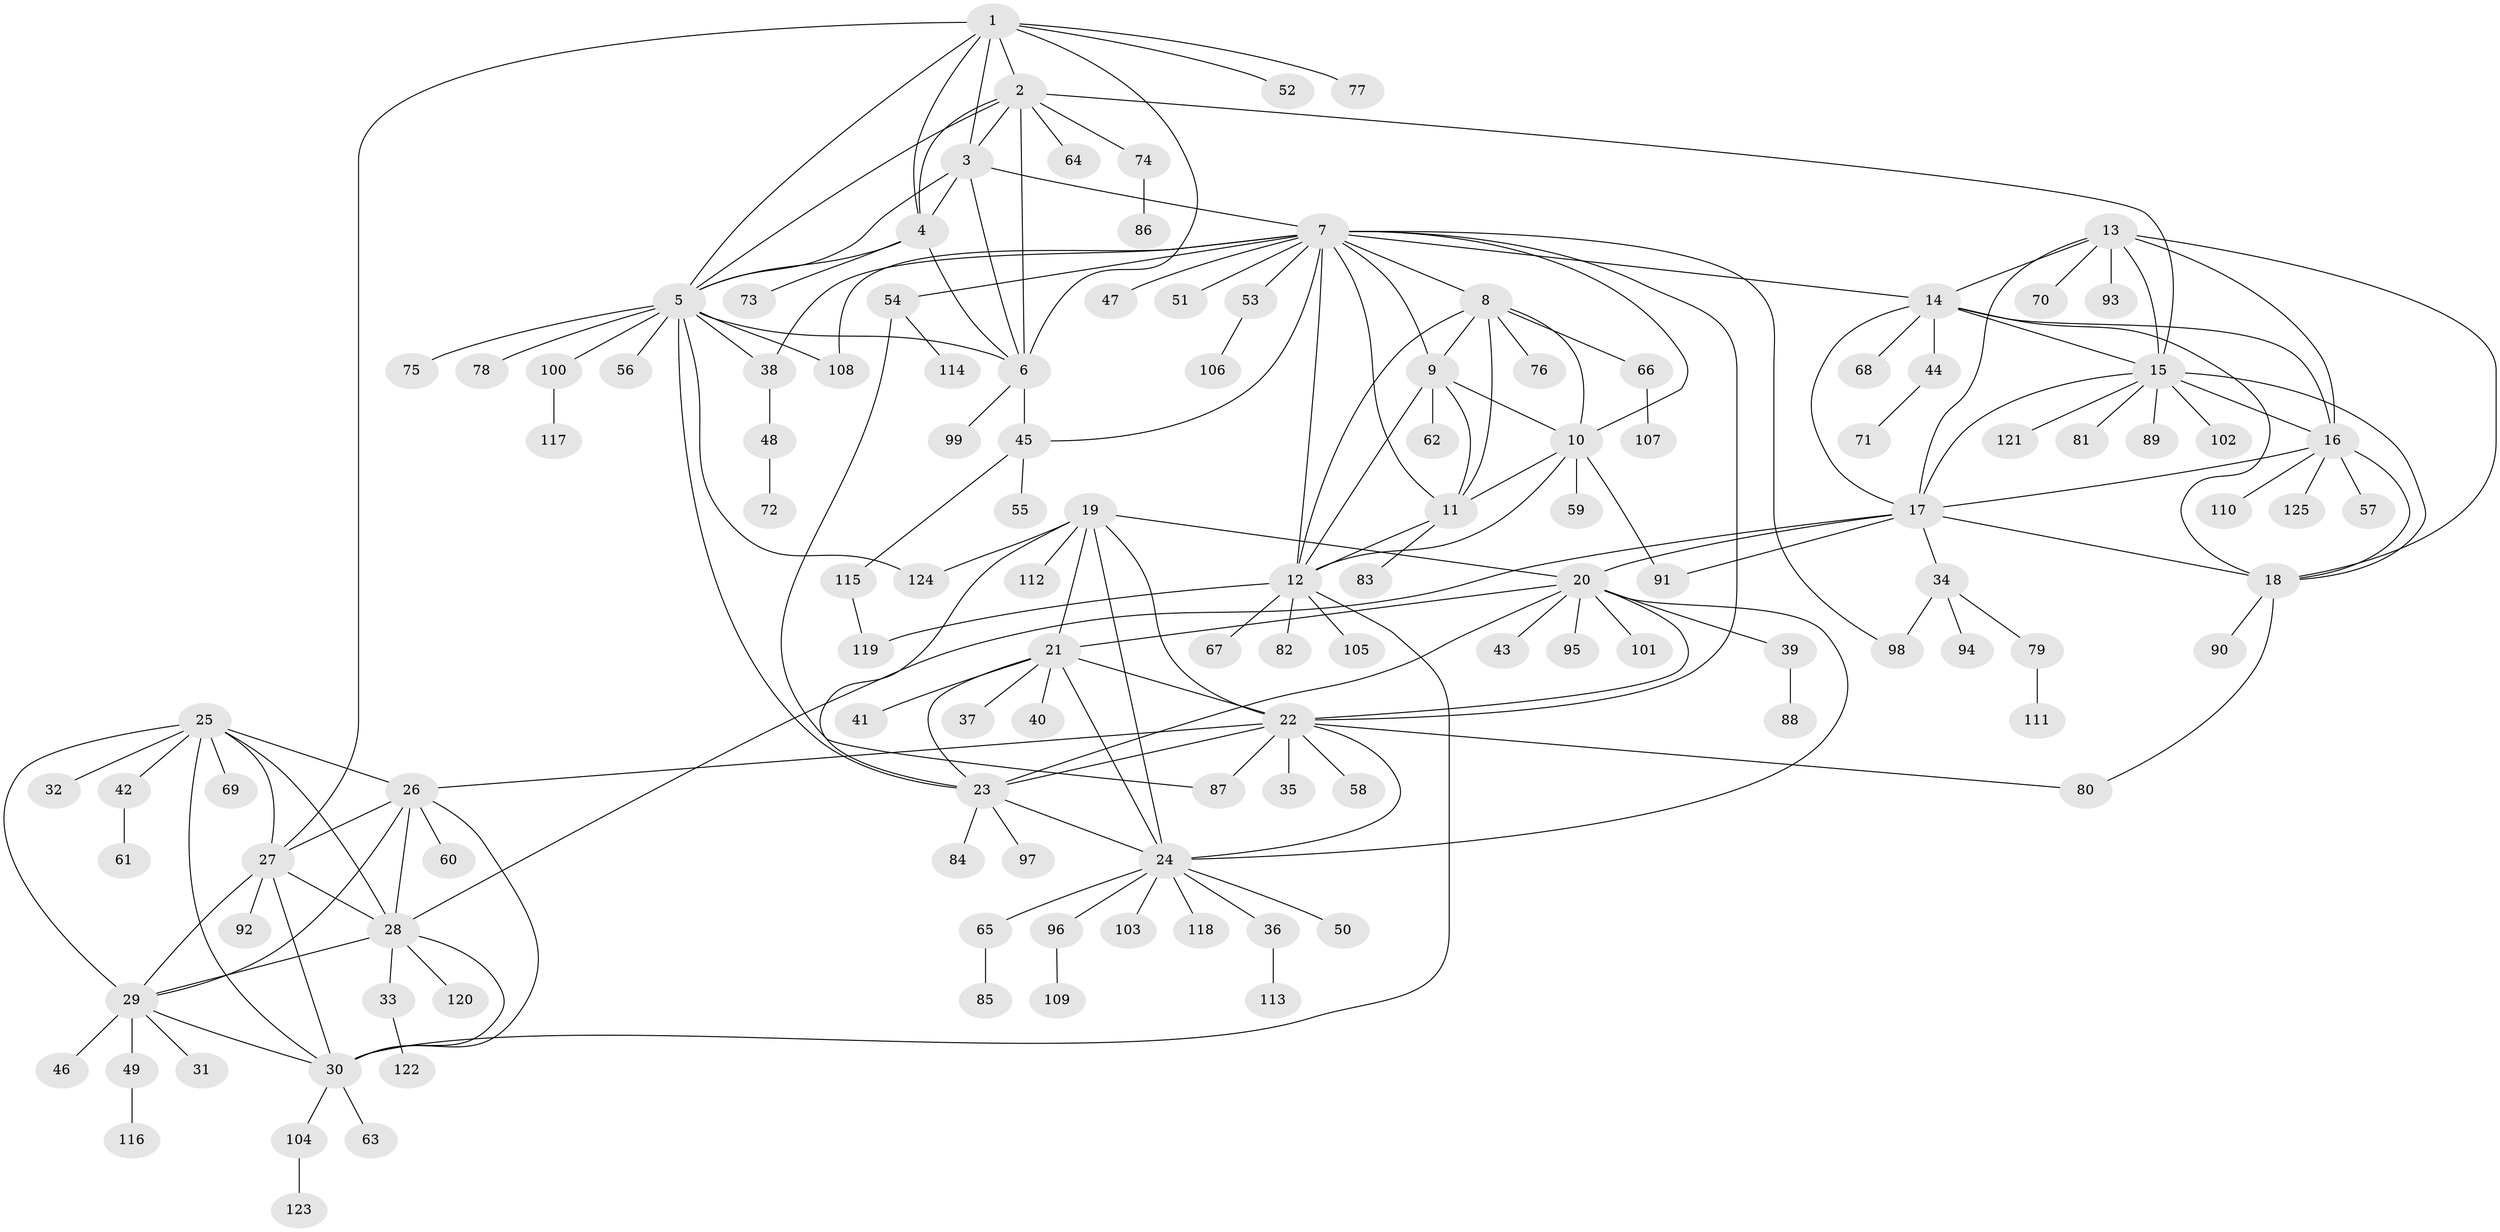 // Generated by graph-tools (version 1.1) at 2025/15/03/09/25 04:15:56]
// undirected, 125 vertices, 189 edges
graph export_dot {
graph [start="1"]
  node [color=gray90,style=filled];
  1;
  2;
  3;
  4;
  5;
  6;
  7;
  8;
  9;
  10;
  11;
  12;
  13;
  14;
  15;
  16;
  17;
  18;
  19;
  20;
  21;
  22;
  23;
  24;
  25;
  26;
  27;
  28;
  29;
  30;
  31;
  32;
  33;
  34;
  35;
  36;
  37;
  38;
  39;
  40;
  41;
  42;
  43;
  44;
  45;
  46;
  47;
  48;
  49;
  50;
  51;
  52;
  53;
  54;
  55;
  56;
  57;
  58;
  59;
  60;
  61;
  62;
  63;
  64;
  65;
  66;
  67;
  68;
  69;
  70;
  71;
  72;
  73;
  74;
  75;
  76;
  77;
  78;
  79;
  80;
  81;
  82;
  83;
  84;
  85;
  86;
  87;
  88;
  89;
  90;
  91;
  92;
  93;
  94;
  95;
  96;
  97;
  98;
  99;
  100;
  101;
  102;
  103;
  104;
  105;
  106;
  107;
  108;
  109;
  110;
  111;
  112;
  113;
  114;
  115;
  116;
  117;
  118;
  119;
  120;
  121;
  122;
  123;
  124;
  125;
  1 -- 2;
  1 -- 3;
  1 -- 4;
  1 -- 5;
  1 -- 6;
  1 -- 27;
  1 -- 52;
  1 -- 77;
  2 -- 3;
  2 -- 4;
  2 -- 5;
  2 -- 6;
  2 -- 15;
  2 -- 64;
  2 -- 74;
  3 -- 4;
  3 -- 5;
  3 -- 6;
  3 -- 7;
  4 -- 5;
  4 -- 6;
  4 -- 73;
  5 -- 6;
  5 -- 23;
  5 -- 38;
  5 -- 56;
  5 -- 75;
  5 -- 78;
  5 -- 100;
  5 -- 108;
  5 -- 124;
  6 -- 45;
  6 -- 99;
  7 -- 8;
  7 -- 9;
  7 -- 10;
  7 -- 11;
  7 -- 12;
  7 -- 14;
  7 -- 22;
  7 -- 38;
  7 -- 45;
  7 -- 47;
  7 -- 51;
  7 -- 53;
  7 -- 54;
  7 -- 98;
  7 -- 108;
  8 -- 9;
  8 -- 10;
  8 -- 11;
  8 -- 12;
  8 -- 66;
  8 -- 76;
  9 -- 10;
  9 -- 11;
  9 -- 12;
  9 -- 62;
  10 -- 11;
  10 -- 12;
  10 -- 59;
  10 -- 91;
  11 -- 12;
  11 -- 83;
  12 -- 30;
  12 -- 67;
  12 -- 82;
  12 -- 105;
  12 -- 119;
  13 -- 14;
  13 -- 15;
  13 -- 16;
  13 -- 17;
  13 -- 18;
  13 -- 70;
  13 -- 93;
  14 -- 15;
  14 -- 16;
  14 -- 17;
  14 -- 18;
  14 -- 44;
  14 -- 68;
  15 -- 16;
  15 -- 17;
  15 -- 18;
  15 -- 81;
  15 -- 89;
  15 -- 102;
  15 -- 121;
  16 -- 17;
  16 -- 18;
  16 -- 57;
  16 -- 110;
  16 -- 125;
  17 -- 18;
  17 -- 20;
  17 -- 28;
  17 -- 34;
  17 -- 91;
  18 -- 80;
  18 -- 90;
  19 -- 20;
  19 -- 21;
  19 -- 22;
  19 -- 23;
  19 -- 24;
  19 -- 112;
  19 -- 124;
  20 -- 21;
  20 -- 22;
  20 -- 23;
  20 -- 24;
  20 -- 39;
  20 -- 43;
  20 -- 95;
  20 -- 101;
  21 -- 22;
  21 -- 23;
  21 -- 24;
  21 -- 37;
  21 -- 40;
  21 -- 41;
  22 -- 23;
  22 -- 24;
  22 -- 26;
  22 -- 35;
  22 -- 58;
  22 -- 80;
  22 -- 87;
  23 -- 24;
  23 -- 84;
  23 -- 97;
  24 -- 36;
  24 -- 50;
  24 -- 65;
  24 -- 96;
  24 -- 103;
  24 -- 118;
  25 -- 26;
  25 -- 27;
  25 -- 28;
  25 -- 29;
  25 -- 30;
  25 -- 32;
  25 -- 42;
  25 -- 69;
  26 -- 27;
  26 -- 28;
  26 -- 29;
  26 -- 30;
  26 -- 60;
  27 -- 28;
  27 -- 29;
  27 -- 30;
  27 -- 92;
  28 -- 29;
  28 -- 30;
  28 -- 33;
  28 -- 120;
  29 -- 30;
  29 -- 31;
  29 -- 46;
  29 -- 49;
  30 -- 63;
  30 -- 104;
  33 -- 122;
  34 -- 79;
  34 -- 94;
  34 -- 98;
  36 -- 113;
  38 -- 48;
  39 -- 88;
  42 -- 61;
  44 -- 71;
  45 -- 55;
  45 -- 115;
  48 -- 72;
  49 -- 116;
  53 -- 106;
  54 -- 87;
  54 -- 114;
  65 -- 85;
  66 -- 107;
  74 -- 86;
  79 -- 111;
  96 -- 109;
  100 -- 117;
  104 -- 123;
  115 -- 119;
}
